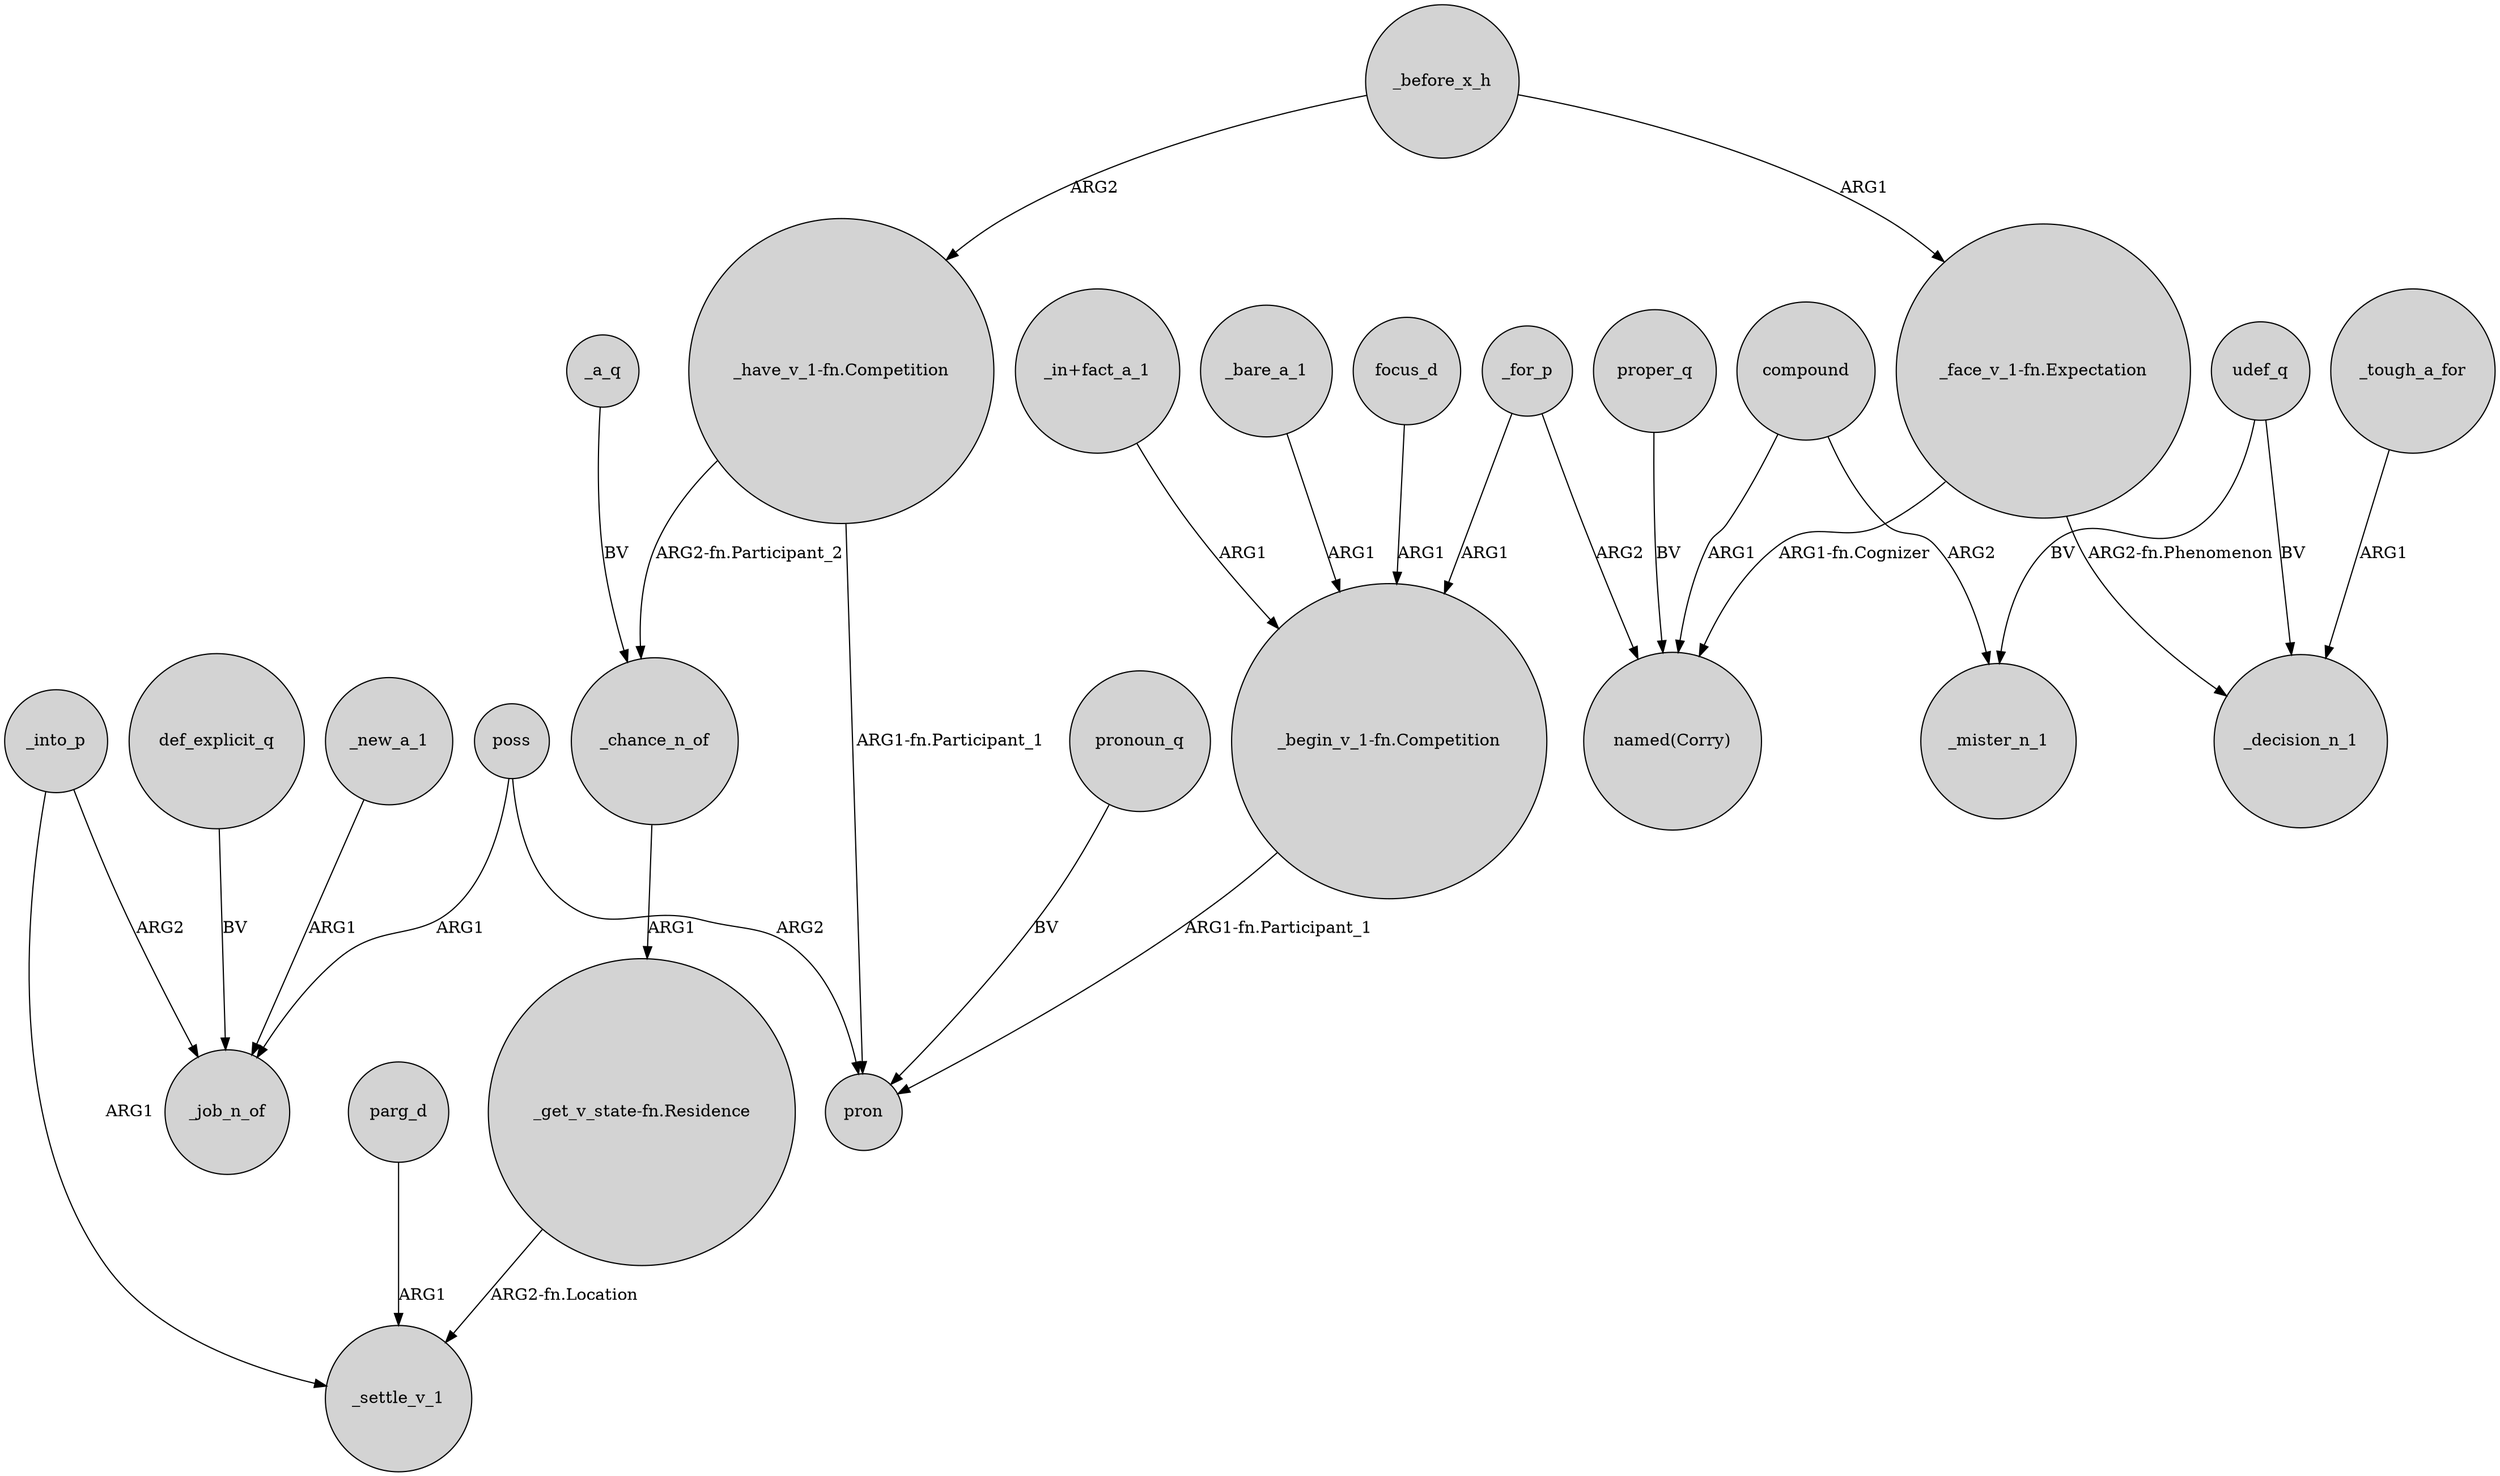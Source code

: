digraph {
	node [shape=circle style=filled]
	"_get_v_state-fn.Residence" -> _settle_v_1 [label="ARG2-fn.Location"]
	"_begin_v_1-fn.Competition" -> pron [label="ARG1-fn.Participant_1"]
	_bare_a_1 -> "_begin_v_1-fn.Competition" [label=ARG1]
	compound -> _mister_n_1 [label=ARG2]
	poss -> _job_n_of [label=ARG1]
	_into_p -> _settle_v_1 [label=ARG1]
	_before_x_h -> "_have_v_1-fn.Competition" [label=ARG2]
	"_have_v_1-fn.Competition" -> _chance_n_of [label="ARG2-fn.Participant_2"]
	"_have_v_1-fn.Competition" -> pron [label="ARG1-fn.Participant_1"]
	_tough_a_for -> _decision_n_1 [label=ARG1]
	_new_a_1 -> _job_n_of [label=ARG1]
	_a_q -> _chance_n_of [label=BV]
	udef_q -> _mister_n_1 [label=BV]
	"_face_v_1-fn.Expectation" -> "named(Corry)" [label="ARG1-fn.Cognizer"]
	_before_x_h -> "_face_v_1-fn.Expectation" [label=ARG1]
	proper_q -> "named(Corry)" [label=BV]
	pronoun_q -> pron [label=BV]
	focus_d -> "_begin_v_1-fn.Competition" [label=ARG1]
	poss -> pron [label=ARG2]
	_chance_n_of -> "_get_v_state-fn.Residence" [label=ARG1]
	def_explicit_q -> _job_n_of [label=BV]
	"_face_v_1-fn.Expectation" -> _decision_n_1 [label="ARG2-fn.Phenomenon"]
	compound -> "named(Corry)" [label=ARG1]
	"_in+fact_a_1" -> "_begin_v_1-fn.Competition" [label=ARG1]
	_for_p -> "named(Corry)" [label=ARG2]
	_into_p -> _job_n_of [label=ARG2]
	udef_q -> _decision_n_1 [label=BV]
	parg_d -> _settle_v_1 [label=ARG1]
	_for_p -> "_begin_v_1-fn.Competition" [label=ARG1]
}
